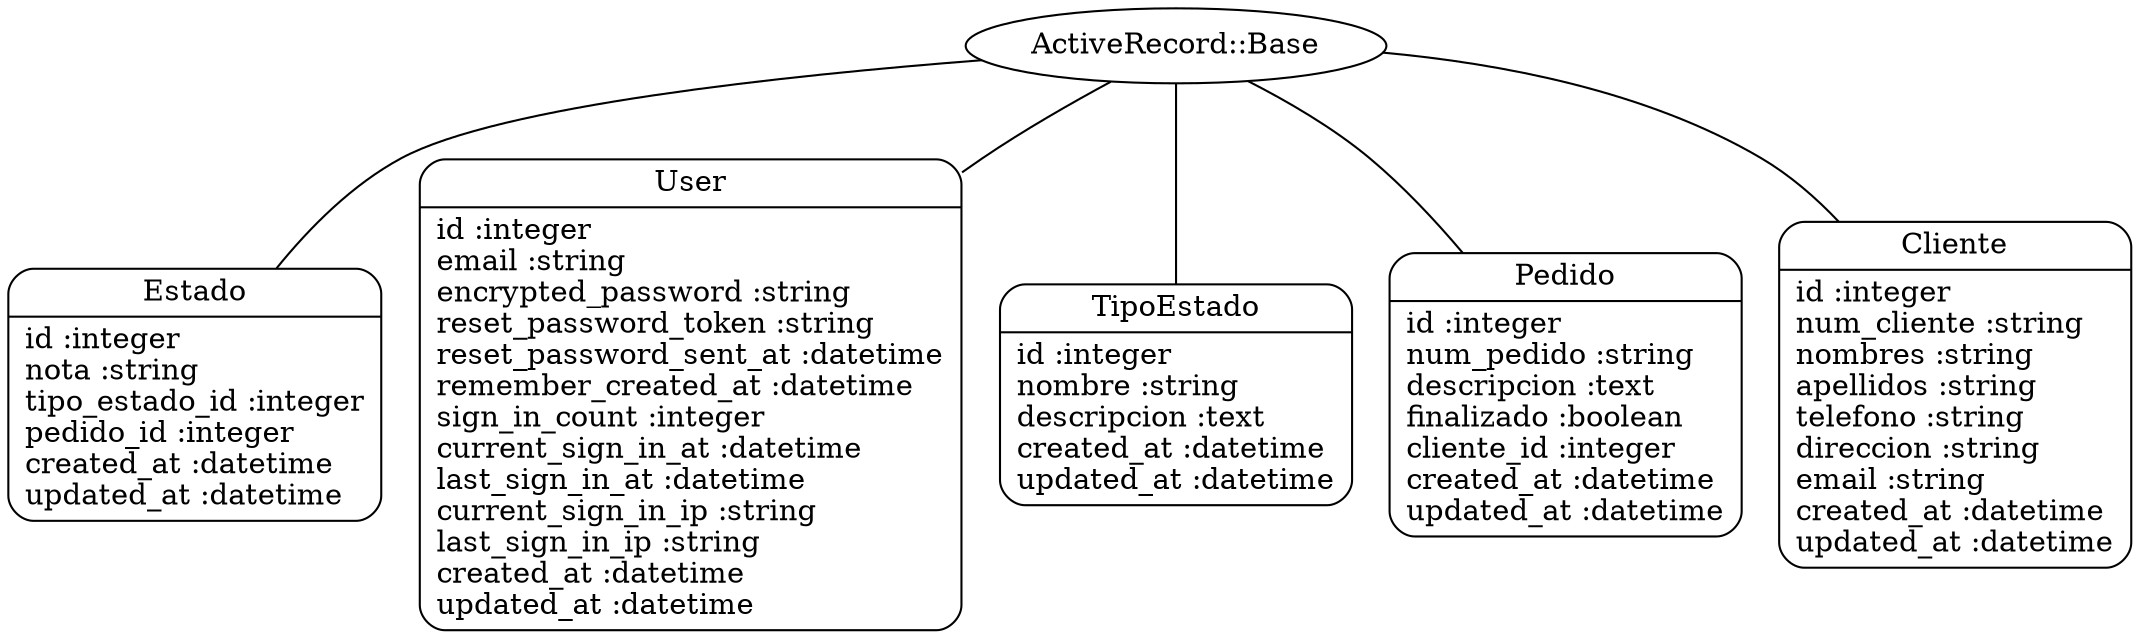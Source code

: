 digraph models_diagram {
	graph[overlap=false, splines=true]
	"Estado" [shape=Mrecord, label="{Estado|id :integer\lnota :string\ltipo_estado_id :integer\lpedido_id :integer\lcreated_at :datetime\lupdated_at :datetime\l}"]
	"User" [shape=Mrecord, label="{User|id :integer\lemail :string\lencrypted_password :string\lreset_password_token :string\lreset_password_sent_at :datetime\lremember_created_at :datetime\lsign_in_count :integer\lcurrent_sign_in_at :datetime\llast_sign_in_at :datetime\lcurrent_sign_in_ip :string\llast_sign_in_ip :string\lcreated_at :datetime\lupdated_at :datetime\l}"]
	"TipoEstado" [shape=Mrecord, label="{TipoEstado|id :integer\lnombre :string\ldescripcion :text\lcreated_at :datetime\lupdated_at :datetime\l}"]
	"Pedido" [shape=Mrecord, label="{Pedido|id :integer\lnum_pedido :string\ldescripcion :text\lfinalizado :boolean\lcliente_id :integer\lcreated_at :datetime\lupdated_at :datetime\l}"]
	"Cliente" [shape=Mrecord, label="{Cliente|id :integer\lnum_cliente :string\lnombres :string\lapellidos :string\ltelefono :string\ldireccion :string\lemail :string\lcreated_at :datetime\lupdated_at :datetime\l}"]
	"ActiveRecord::Base" -> "Estado" [label="", arrowhead="none", arrowtail="onormal"]
	"ActiveRecord::Base" -> "User" [label="", arrowhead="none", arrowtail="onormal"]
	"ActiveRecord::Base" -> "TipoEstado" [label="", arrowhead="none", arrowtail="onormal"]
	"ActiveRecord::Base" -> "Pedido" [label="", arrowhead="none", arrowtail="onormal"]
	"ActiveRecord::Base" -> "Cliente" [label="", arrowhead="none", arrowtail="onormal"]
}
